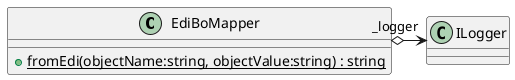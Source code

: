 @startuml
class EdiBoMapper {
    + {static} fromEdi(objectName:string, objectValue:string) : string
}
EdiBoMapper o-> "_logger" ILogger
@enduml
